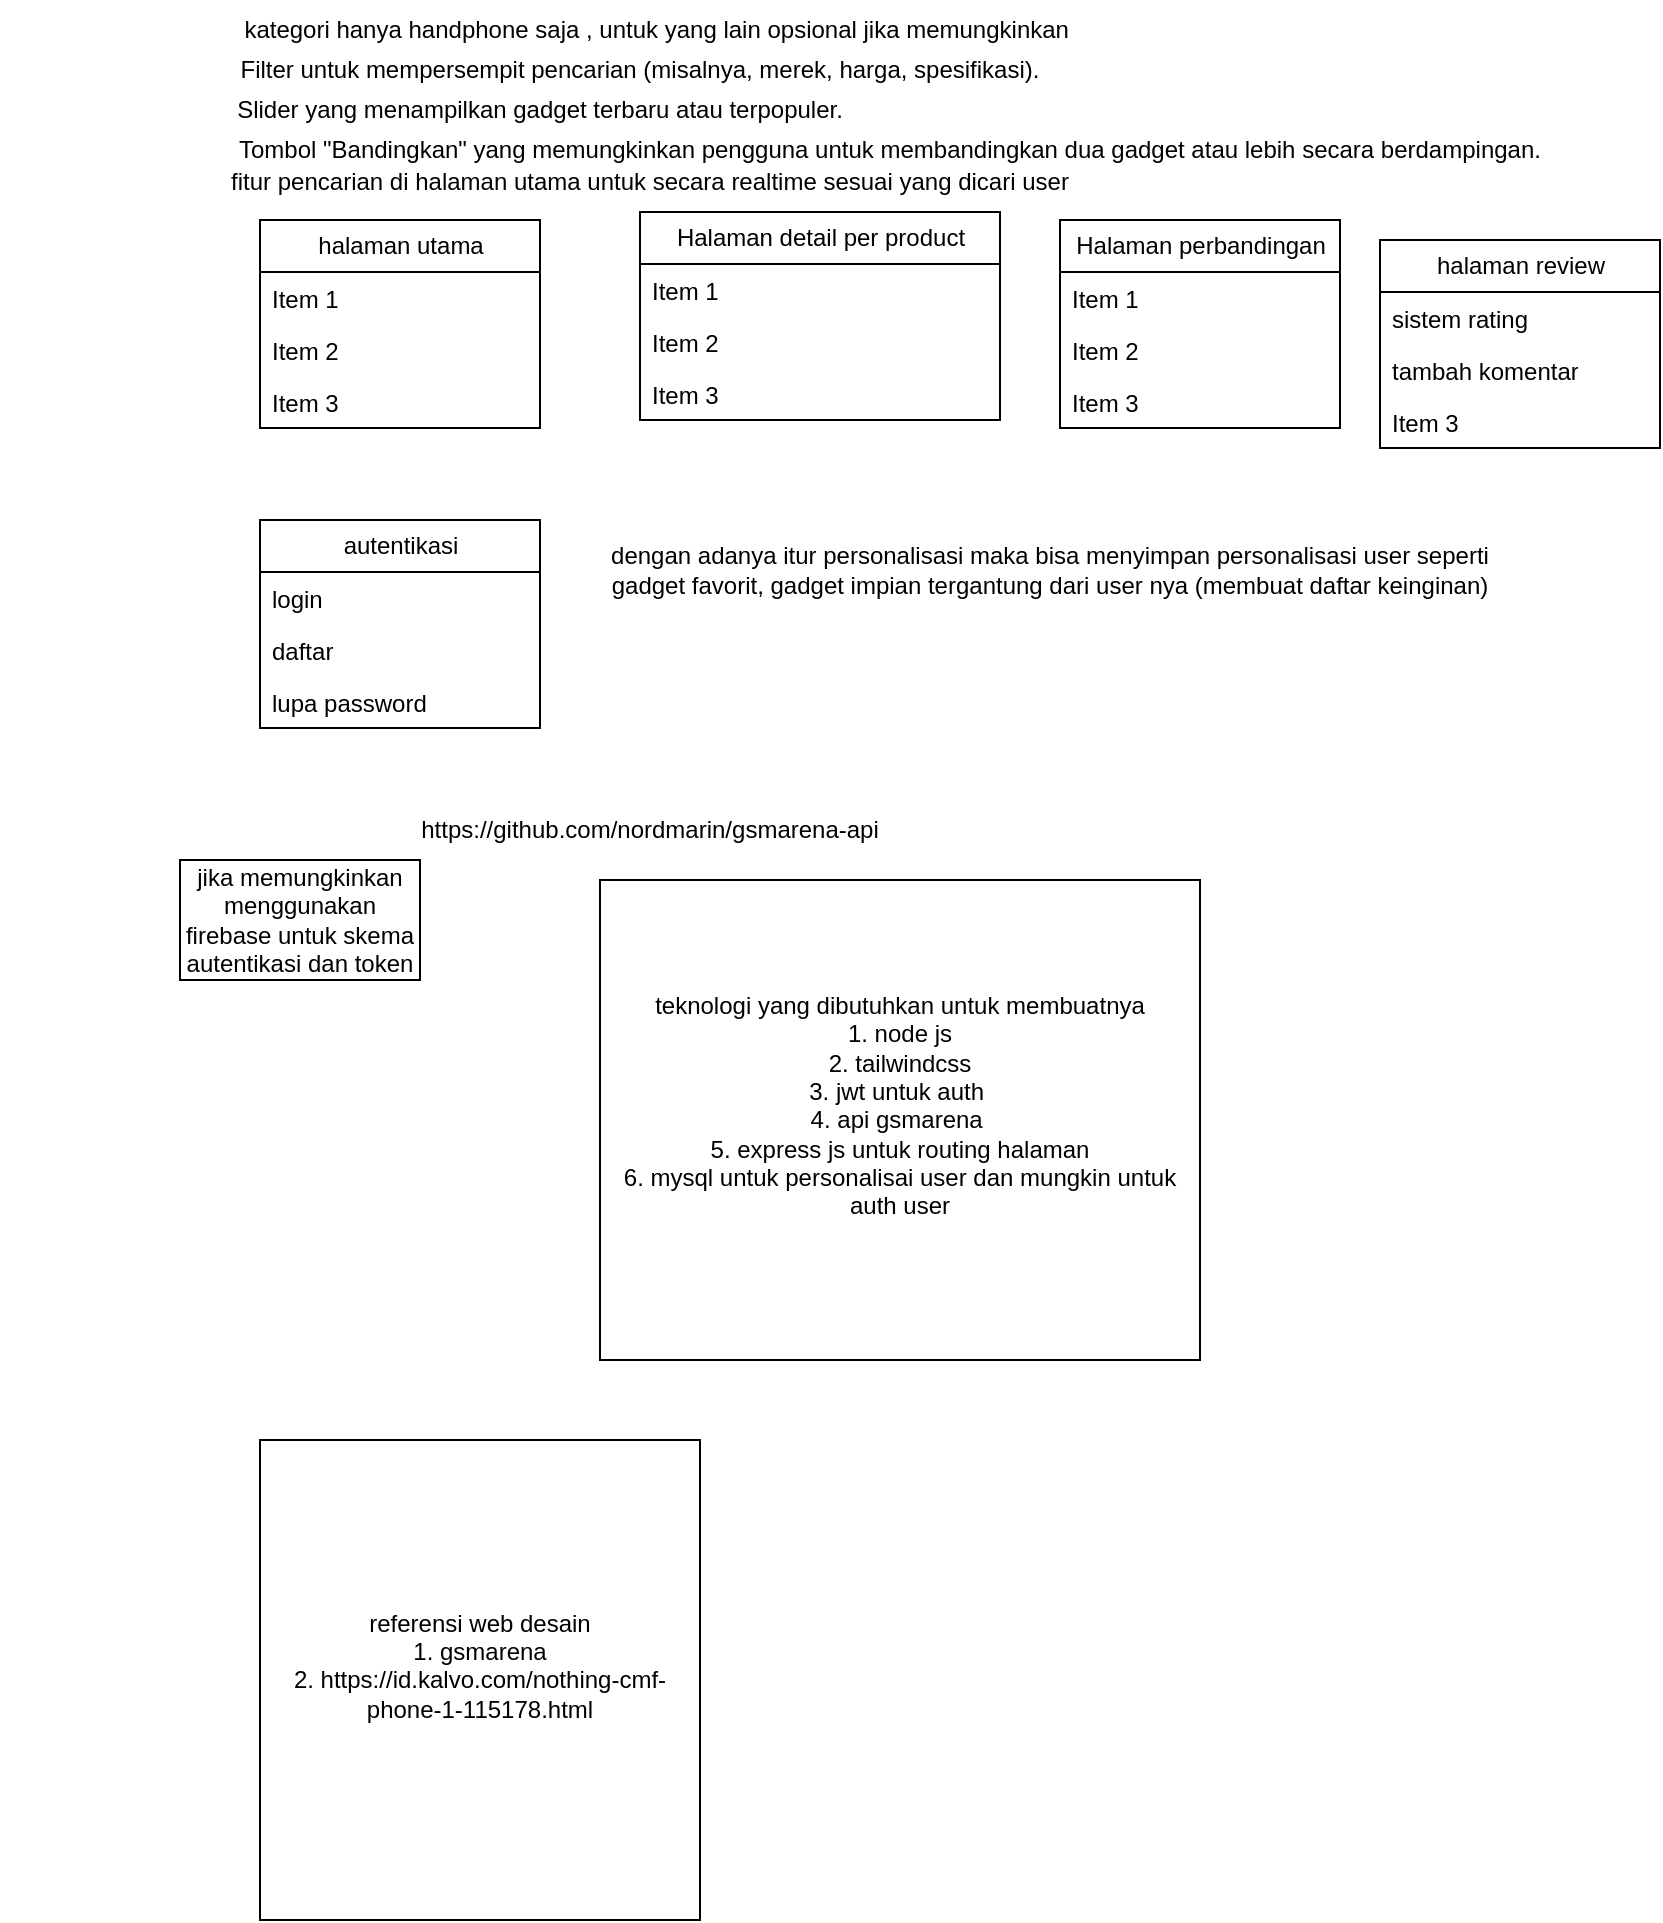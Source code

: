 <mxfile version="24.8.3">
  <diagram id="C5RBs43oDa-KdzZeNtuy" name="Page-1">
    <mxGraphModel dx="1467" dy="263" grid="1" gridSize="10" guides="1" tooltips="1" connect="1" arrows="1" fold="1" page="1" pageScale="1" pageWidth="827" pageHeight="1169" math="0" shadow="0">
      <root>
        <mxCell id="WIyWlLk6GJQsqaUBKTNV-0" />
        <mxCell id="WIyWlLk6GJQsqaUBKTNV-1" parent="WIyWlLk6GJQsqaUBKTNV-0" />
        <mxCell id="tLWH3kKmql8vXcp0YI-F-4" value="halaman utama" style="swimlane;fontStyle=0;childLayout=stackLayout;horizontal=1;startSize=26;fillColor=none;horizontalStack=0;resizeParent=1;resizeParentMax=0;resizeLast=0;collapsible=1;marginBottom=0;html=1;" parent="WIyWlLk6GJQsqaUBKTNV-1" vertex="1">
          <mxGeometry x="70" y="110" width="140" height="104" as="geometry" />
        </mxCell>
        <mxCell id="tLWH3kKmql8vXcp0YI-F-5" value="Item 1" style="text;strokeColor=none;fillColor=none;align=left;verticalAlign=top;spacingLeft=4;spacingRight=4;overflow=hidden;rotatable=0;points=[[0,0.5],[1,0.5]];portConstraint=eastwest;whiteSpace=wrap;html=1;" parent="tLWH3kKmql8vXcp0YI-F-4" vertex="1">
          <mxGeometry y="26" width="140" height="26" as="geometry" />
        </mxCell>
        <mxCell id="tLWH3kKmql8vXcp0YI-F-6" value="Item 2" style="text;strokeColor=none;fillColor=none;align=left;verticalAlign=top;spacingLeft=4;spacingRight=4;overflow=hidden;rotatable=0;points=[[0,0.5],[1,0.5]];portConstraint=eastwest;whiteSpace=wrap;html=1;" parent="tLWH3kKmql8vXcp0YI-F-4" vertex="1">
          <mxGeometry y="52" width="140" height="26" as="geometry" />
        </mxCell>
        <mxCell id="tLWH3kKmql8vXcp0YI-F-7" value="Item 3" style="text;strokeColor=none;fillColor=none;align=left;verticalAlign=top;spacingLeft=4;spacingRight=4;overflow=hidden;rotatable=0;points=[[0,0.5],[1,0.5]];portConstraint=eastwest;whiteSpace=wrap;html=1;" parent="tLWH3kKmql8vXcp0YI-F-4" vertex="1">
          <mxGeometry y="78" width="140" height="26" as="geometry" />
        </mxCell>
        <mxCell id="tLWH3kKmql8vXcp0YI-F-8" value="Halaman detail per product" style="swimlane;fontStyle=0;childLayout=stackLayout;horizontal=1;startSize=26;fillColor=none;horizontalStack=0;resizeParent=1;resizeParentMax=0;resizeLast=0;collapsible=1;marginBottom=0;html=1;" parent="WIyWlLk6GJQsqaUBKTNV-1" vertex="1">
          <mxGeometry x="260" y="106" width="180" height="104" as="geometry" />
        </mxCell>
        <mxCell id="tLWH3kKmql8vXcp0YI-F-9" value="Item 1" style="text;strokeColor=none;fillColor=none;align=left;verticalAlign=top;spacingLeft=4;spacingRight=4;overflow=hidden;rotatable=0;points=[[0,0.5],[1,0.5]];portConstraint=eastwest;whiteSpace=wrap;html=1;" parent="tLWH3kKmql8vXcp0YI-F-8" vertex="1">
          <mxGeometry y="26" width="180" height="26" as="geometry" />
        </mxCell>
        <mxCell id="tLWH3kKmql8vXcp0YI-F-10" value="Item 2" style="text;strokeColor=none;fillColor=none;align=left;verticalAlign=top;spacingLeft=4;spacingRight=4;overflow=hidden;rotatable=0;points=[[0,0.5],[1,0.5]];portConstraint=eastwest;whiteSpace=wrap;html=1;" parent="tLWH3kKmql8vXcp0YI-F-8" vertex="1">
          <mxGeometry y="52" width="180" height="26" as="geometry" />
        </mxCell>
        <mxCell id="tLWH3kKmql8vXcp0YI-F-11" value="Item 3" style="text;strokeColor=none;fillColor=none;align=left;verticalAlign=top;spacingLeft=4;spacingRight=4;overflow=hidden;rotatable=0;points=[[0,0.5],[1,0.5]];portConstraint=eastwest;whiteSpace=wrap;html=1;" parent="tLWH3kKmql8vXcp0YI-F-8" vertex="1">
          <mxGeometry y="78" width="180" height="26" as="geometry" />
        </mxCell>
        <mxCell id="tLWH3kKmql8vXcp0YI-F-12" value="halaman review" style="swimlane;fontStyle=0;childLayout=stackLayout;horizontal=1;startSize=26;fillColor=none;horizontalStack=0;resizeParent=1;resizeParentMax=0;resizeLast=0;collapsible=1;marginBottom=0;html=1;" parent="WIyWlLk6GJQsqaUBKTNV-1" vertex="1">
          <mxGeometry x="630" y="120" width="140" height="104" as="geometry" />
        </mxCell>
        <mxCell id="tLWH3kKmql8vXcp0YI-F-13" value="sistem rating" style="text;strokeColor=none;fillColor=none;align=left;verticalAlign=top;spacingLeft=4;spacingRight=4;overflow=hidden;rotatable=0;points=[[0,0.5],[1,0.5]];portConstraint=eastwest;whiteSpace=wrap;html=1;" parent="tLWH3kKmql8vXcp0YI-F-12" vertex="1">
          <mxGeometry y="26" width="140" height="26" as="geometry" />
        </mxCell>
        <mxCell id="tLWH3kKmql8vXcp0YI-F-14" value="tambah komentar" style="text;strokeColor=none;fillColor=none;align=left;verticalAlign=top;spacingLeft=4;spacingRight=4;overflow=hidden;rotatable=0;points=[[0,0.5],[1,0.5]];portConstraint=eastwest;whiteSpace=wrap;html=1;" parent="tLWH3kKmql8vXcp0YI-F-12" vertex="1">
          <mxGeometry y="52" width="140" height="26" as="geometry" />
        </mxCell>
        <mxCell id="tLWH3kKmql8vXcp0YI-F-15" value="Item 3" style="text;strokeColor=none;fillColor=none;align=left;verticalAlign=top;spacingLeft=4;spacingRight=4;overflow=hidden;rotatable=0;points=[[0,0.5],[1,0.5]];portConstraint=eastwest;whiteSpace=wrap;html=1;" parent="tLWH3kKmql8vXcp0YI-F-12" vertex="1">
          <mxGeometry y="78" width="140" height="26" as="geometry" />
        </mxCell>
        <mxCell id="tLWH3kKmql8vXcp0YI-F-16" value="Halaman perbandingan" style="swimlane;fontStyle=0;childLayout=stackLayout;horizontal=1;startSize=26;fillColor=none;horizontalStack=0;resizeParent=1;resizeParentMax=0;resizeLast=0;collapsible=1;marginBottom=0;html=1;" parent="WIyWlLk6GJQsqaUBKTNV-1" vertex="1">
          <mxGeometry x="470" y="110" width="140" height="104" as="geometry" />
        </mxCell>
        <mxCell id="tLWH3kKmql8vXcp0YI-F-17" value="Item 1" style="text;strokeColor=none;fillColor=none;align=left;verticalAlign=top;spacingLeft=4;spacingRight=4;overflow=hidden;rotatable=0;points=[[0,0.5],[1,0.5]];portConstraint=eastwest;whiteSpace=wrap;html=1;" parent="tLWH3kKmql8vXcp0YI-F-16" vertex="1">
          <mxGeometry y="26" width="140" height="26" as="geometry" />
        </mxCell>
        <mxCell id="tLWH3kKmql8vXcp0YI-F-18" value="Item 2" style="text;strokeColor=none;fillColor=none;align=left;verticalAlign=top;spacingLeft=4;spacingRight=4;overflow=hidden;rotatable=0;points=[[0,0.5],[1,0.5]];portConstraint=eastwest;whiteSpace=wrap;html=1;" parent="tLWH3kKmql8vXcp0YI-F-16" vertex="1">
          <mxGeometry y="52" width="140" height="26" as="geometry" />
        </mxCell>
        <mxCell id="tLWH3kKmql8vXcp0YI-F-19" value="Item 3" style="text;strokeColor=none;fillColor=none;align=left;verticalAlign=top;spacingLeft=4;spacingRight=4;overflow=hidden;rotatable=0;points=[[0,0.5],[1,0.5]];portConstraint=eastwest;whiteSpace=wrap;html=1;" parent="tLWH3kKmql8vXcp0YI-F-16" vertex="1">
          <mxGeometry y="78" width="140" height="26" as="geometry" />
        </mxCell>
        <mxCell id="tLWH3kKmql8vXcp0YI-F-22" value="kategori hanya handphone saja , untuk yang lain opsional jika memungkinkan&amp;nbsp;" style="text;html=1;align=center;verticalAlign=middle;whiteSpace=wrap;rounded=0;" parent="WIyWlLk6GJQsqaUBKTNV-1" vertex="1">
          <mxGeometry width="540" height="30" as="geometry" />
        </mxCell>
        <mxCell id="tLWH3kKmql8vXcp0YI-F-23" value="Filter untuk mempersempit pencarian (misalnya, merek, harga, spesifikasi).&lt;div class=&quot;attachment-container search-images&quot;&gt;&lt;div class=&quot;image-container hide-from-message-actions ng-star-inserted&quot;&gt;&lt;div class=&quot;overlay-container ng-star-inserted&quot;&gt;&lt;a href=&quot;https://factory.dev/blog/filtering-options&quot; class=&quot;image-source-link ng-star-inserted&quot; aria-live=&quot;polite&quot; rel=&quot;noopener&quot; target=&quot;_blank&quot;&gt;&lt;span class=&quot;ng-star-inserted&quot; data-test-id=&quot;content&quot;&gt;&lt;/span&gt;&lt;/a&gt;&lt;/div&gt;&lt;/div&gt;&lt;/div&gt;" style="text;html=1;align=center;verticalAlign=middle;whiteSpace=wrap;rounded=0;" parent="WIyWlLk6GJQsqaUBKTNV-1" vertex="1">
          <mxGeometry x="-10" y="20" width="540" height="30" as="geometry" />
        </mxCell>
        <mxCell id="Qs_igsPNUDdVBmLlucyb-0" value="Slider yang menampilkan gadget terbaru atau terpopuler.&lt;div class=&quot;attachment-container search-images&quot;&gt;&lt;div class=&quot;image-container hide-from-message-actions ng-star-inserted&quot;&gt;&lt;div class=&quot;overlay-container ng-star-inserted&quot;&gt;&lt;a href=&quot;https://factory.dev/blog/filtering-options&quot; class=&quot;image-source-link ng-star-inserted&quot; aria-live=&quot;polite&quot; rel=&quot;noopener&quot; target=&quot;_blank&quot;&gt;&lt;span class=&quot;ng-star-inserted&quot; data-test-id=&quot;content&quot;&gt;&lt;/span&gt;&lt;/a&gt;&lt;/div&gt;&lt;/div&gt;&lt;/div&gt;" style="text;html=1;align=center;verticalAlign=middle;whiteSpace=wrap;rounded=0;" vertex="1" parent="WIyWlLk6GJQsqaUBKTNV-1">
          <mxGeometry x="-60" y="40" width="540" height="30" as="geometry" />
        </mxCell>
        <mxCell id="Qs_igsPNUDdVBmLlucyb-1" value="Tombol &quot;Bandingkan&quot; yang memungkinkan pengguna untuk membandingkan dua gadget atau lebih secara berdampingan.&lt;div class=&quot;attachment-container search-images&quot;&gt;&lt;div class=&quot;image-container hide-from-message-actions ng-star-inserted&quot;&gt;&lt;div class=&quot;overlay-container ng-star-inserted&quot;&gt;&lt;a href=&quot;https://factory.dev/blog/filtering-options&quot; class=&quot;image-source-link ng-star-inserted&quot; aria-live=&quot;polite&quot; rel=&quot;noopener&quot; target=&quot;_blank&quot;&gt;&lt;span class=&quot;ng-star-inserted&quot; data-test-id=&quot;content&quot;&gt;&lt;/span&gt;&lt;/a&gt;&lt;/div&gt;&lt;/div&gt;&lt;/div&gt;" style="text;html=1;align=center;verticalAlign=middle;whiteSpace=wrap;rounded=0;" vertex="1" parent="WIyWlLk6GJQsqaUBKTNV-1">
          <mxGeometry x="40" y="60" width="690" height="30" as="geometry" />
        </mxCell>
        <mxCell id="Qs_igsPNUDdVBmLlucyb-2" value="autentikasi" style="swimlane;fontStyle=0;childLayout=stackLayout;horizontal=1;startSize=26;fillColor=none;horizontalStack=0;resizeParent=1;resizeParentMax=0;resizeLast=0;collapsible=1;marginBottom=0;html=1;" vertex="1" parent="WIyWlLk6GJQsqaUBKTNV-1">
          <mxGeometry x="70" y="260" width="140" height="104" as="geometry" />
        </mxCell>
        <mxCell id="Qs_igsPNUDdVBmLlucyb-3" value="login" style="text;strokeColor=none;fillColor=none;align=left;verticalAlign=top;spacingLeft=4;spacingRight=4;overflow=hidden;rotatable=0;points=[[0,0.5],[1,0.5]];portConstraint=eastwest;whiteSpace=wrap;html=1;" vertex="1" parent="Qs_igsPNUDdVBmLlucyb-2">
          <mxGeometry y="26" width="140" height="26" as="geometry" />
        </mxCell>
        <mxCell id="Qs_igsPNUDdVBmLlucyb-4" value="daftar" style="text;strokeColor=none;fillColor=none;align=left;verticalAlign=top;spacingLeft=4;spacingRight=4;overflow=hidden;rotatable=0;points=[[0,0.5],[1,0.5]];portConstraint=eastwest;whiteSpace=wrap;html=1;" vertex="1" parent="Qs_igsPNUDdVBmLlucyb-2">
          <mxGeometry y="52" width="140" height="26" as="geometry" />
        </mxCell>
        <mxCell id="Qs_igsPNUDdVBmLlucyb-5" value="lupa password" style="text;strokeColor=none;fillColor=none;align=left;verticalAlign=top;spacingLeft=4;spacingRight=4;overflow=hidden;rotatable=0;points=[[0,0.5],[1,0.5]];portConstraint=eastwest;whiteSpace=wrap;html=1;" vertex="1" parent="Qs_igsPNUDdVBmLlucyb-2">
          <mxGeometry y="78" width="140" height="26" as="geometry" />
        </mxCell>
        <mxCell id="Qs_igsPNUDdVBmLlucyb-10" value="dengan adanya itur personalisasi maka bisa menyimpan personalisasi user seperti gadget favorit, gadget impian tergantung dari user nya (membuat daftar keinginan)" style="text;html=1;align=center;verticalAlign=middle;whiteSpace=wrap;rounded=0;" vertex="1" parent="WIyWlLk6GJQsqaUBKTNV-1">
          <mxGeometry x="240" y="270" width="450" height="30" as="geometry" />
        </mxCell>
        <mxCell id="Qs_igsPNUDdVBmLlucyb-11" value="https://github.com/nordmarin/gsmarena-api" style="text;html=1;align=center;verticalAlign=middle;whiteSpace=wrap;rounded=0;" vertex="1" parent="WIyWlLk6GJQsqaUBKTNV-1">
          <mxGeometry x="40" y="400" width="450" height="30" as="geometry" />
        </mxCell>
        <mxCell id="Qs_igsPNUDdVBmLlucyb-12" value="fitur pencarian di halaman utama untuk secara realtime sesuai yang dicari user&lt;div class=&quot;attachment-container search-images&quot;&gt;&lt;div class=&quot;image-container hide-from-message-actions ng-star-inserted&quot;&gt;&lt;div class=&quot;overlay-container ng-star-inserted&quot;&gt;&lt;a href=&quot;https://factory.dev/blog/filtering-options&quot; class=&quot;image-source-link ng-star-inserted&quot; aria-live=&quot;polite&quot; rel=&quot;noopener&quot; target=&quot;_blank&quot;&gt;&lt;span class=&quot;ng-star-inserted&quot; data-test-id=&quot;content&quot;&gt;&lt;/span&gt;&lt;/a&gt;&lt;/div&gt;&lt;/div&gt;&lt;/div&gt;" style="text;html=1;align=center;verticalAlign=middle;whiteSpace=wrap;rounded=0;" vertex="1" parent="WIyWlLk6GJQsqaUBKTNV-1">
          <mxGeometry x="-5" y="76" width="540" height="30" as="geometry" />
        </mxCell>
        <mxCell id="Qs_igsPNUDdVBmLlucyb-14" value="jika memungkinkan menggunakan firebase untuk skema autentikasi dan token" style="rounded=0;whiteSpace=wrap;html=1;" vertex="1" parent="WIyWlLk6GJQsqaUBKTNV-1">
          <mxGeometry x="30" y="430" width="120" height="60" as="geometry" />
        </mxCell>
        <mxCell id="Qs_igsPNUDdVBmLlucyb-15" value="teknologi yang dibutuhkan untuk membuatnya&lt;div&gt;1. node js&lt;/div&gt;&lt;div&gt;2. tailwindcss&lt;/div&gt;&lt;div&gt;3. jwt untuk auth&amp;nbsp;&lt;/div&gt;&lt;div&gt;4. api gsmarena&amp;nbsp;&lt;/div&gt;&lt;div&gt;5. express js untuk routing halaman&lt;/div&gt;&lt;div&gt;6. mysql untuk personalisai user dan mungkin untuk auth user&lt;/div&gt;&lt;div&gt;&lt;br&gt;&lt;/div&gt;" style="rounded=0;whiteSpace=wrap;html=1;" vertex="1" parent="WIyWlLk6GJQsqaUBKTNV-1">
          <mxGeometry x="240" y="440" width="300" height="240" as="geometry" />
        </mxCell>
        <mxCell id="Qs_igsPNUDdVBmLlucyb-16" value="referensi web desain&lt;div&gt;1. gsmarena&lt;/div&gt;&lt;div&gt;2.&amp;nbsp;https://id.kalvo.com/nothing-cmf-phone-1-115178.html&lt;/div&gt;&lt;div&gt;&lt;br&gt;&lt;/div&gt;" style="rounded=0;whiteSpace=wrap;html=1;" vertex="1" parent="WIyWlLk6GJQsqaUBKTNV-1">
          <mxGeometry x="70" y="720" width="220" height="240" as="geometry" />
        </mxCell>
      </root>
    </mxGraphModel>
  </diagram>
</mxfile>
